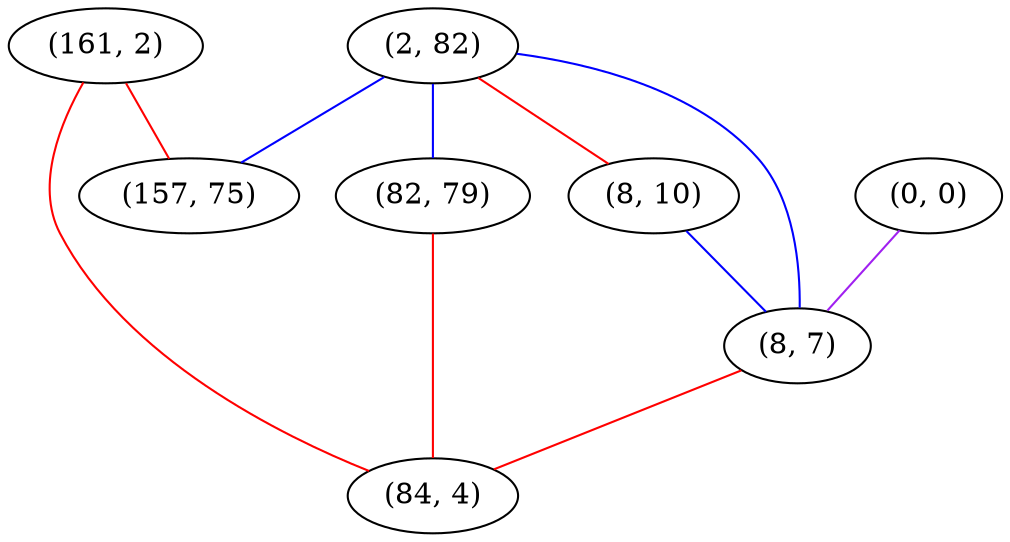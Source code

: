 graph "" {
"(161, 2)";
"(0, 0)";
"(2, 82)";
"(82, 79)";
"(8, 10)";
"(157, 75)";
"(8, 7)";
"(84, 4)";
"(161, 2)" -- "(84, 4)"  [color=red, key=0, weight=1];
"(161, 2)" -- "(157, 75)"  [color=red, key=0, weight=1];
"(0, 0)" -- "(8, 7)"  [color=purple, key=0, weight=4];
"(2, 82)" -- "(82, 79)"  [color=blue, key=0, weight=3];
"(2, 82)" -- "(8, 10)"  [color=red, key=0, weight=1];
"(2, 82)" -- "(8, 7)"  [color=blue, key=0, weight=3];
"(2, 82)" -- "(157, 75)"  [color=blue, key=0, weight=3];
"(82, 79)" -- "(84, 4)"  [color=red, key=0, weight=1];
"(8, 10)" -- "(8, 7)"  [color=blue, key=0, weight=3];
"(8, 7)" -- "(84, 4)"  [color=red, key=0, weight=1];
}
